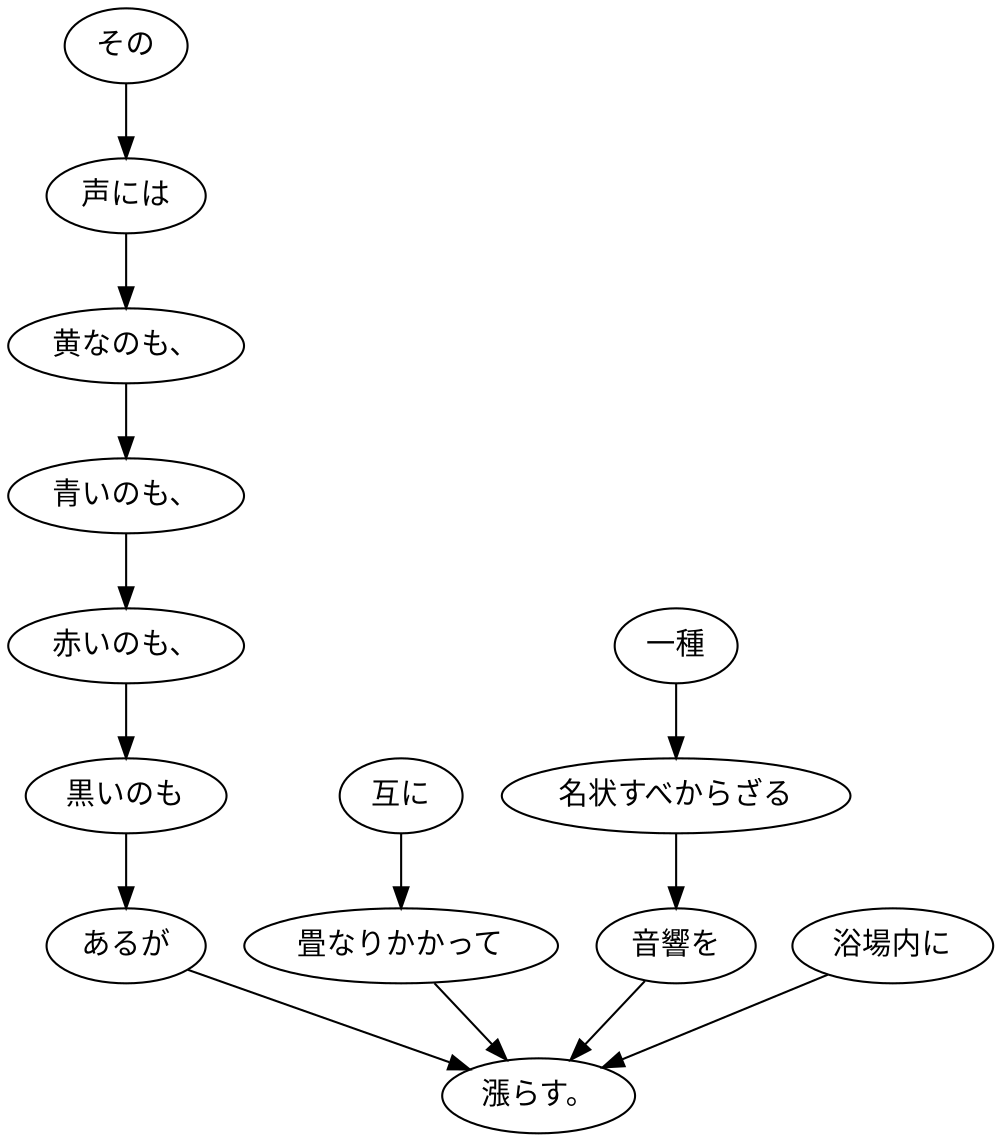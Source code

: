 digraph graph4519 {
	node0 [label="その"];
	node1 [label="声には"];
	node2 [label="黄なのも、"];
	node3 [label="青いのも、"];
	node4 [label="赤いのも、"];
	node5 [label="黒いのも"];
	node6 [label="あるが"];
	node7 [label="互に"];
	node8 [label="畳なりかかって"];
	node9 [label="一種"];
	node10 [label="名状すべからざる"];
	node11 [label="音響を"];
	node12 [label="浴場内に"];
	node13 [label="漲らす。"];
	node0 -> node1;
	node1 -> node2;
	node2 -> node3;
	node3 -> node4;
	node4 -> node5;
	node5 -> node6;
	node6 -> node13;
	node7 -> node8;
	node8 -> node13;
	node9 -> node10;
	node10 -> node11;
	node11 -> node13;
	node12 -> node13;
}
